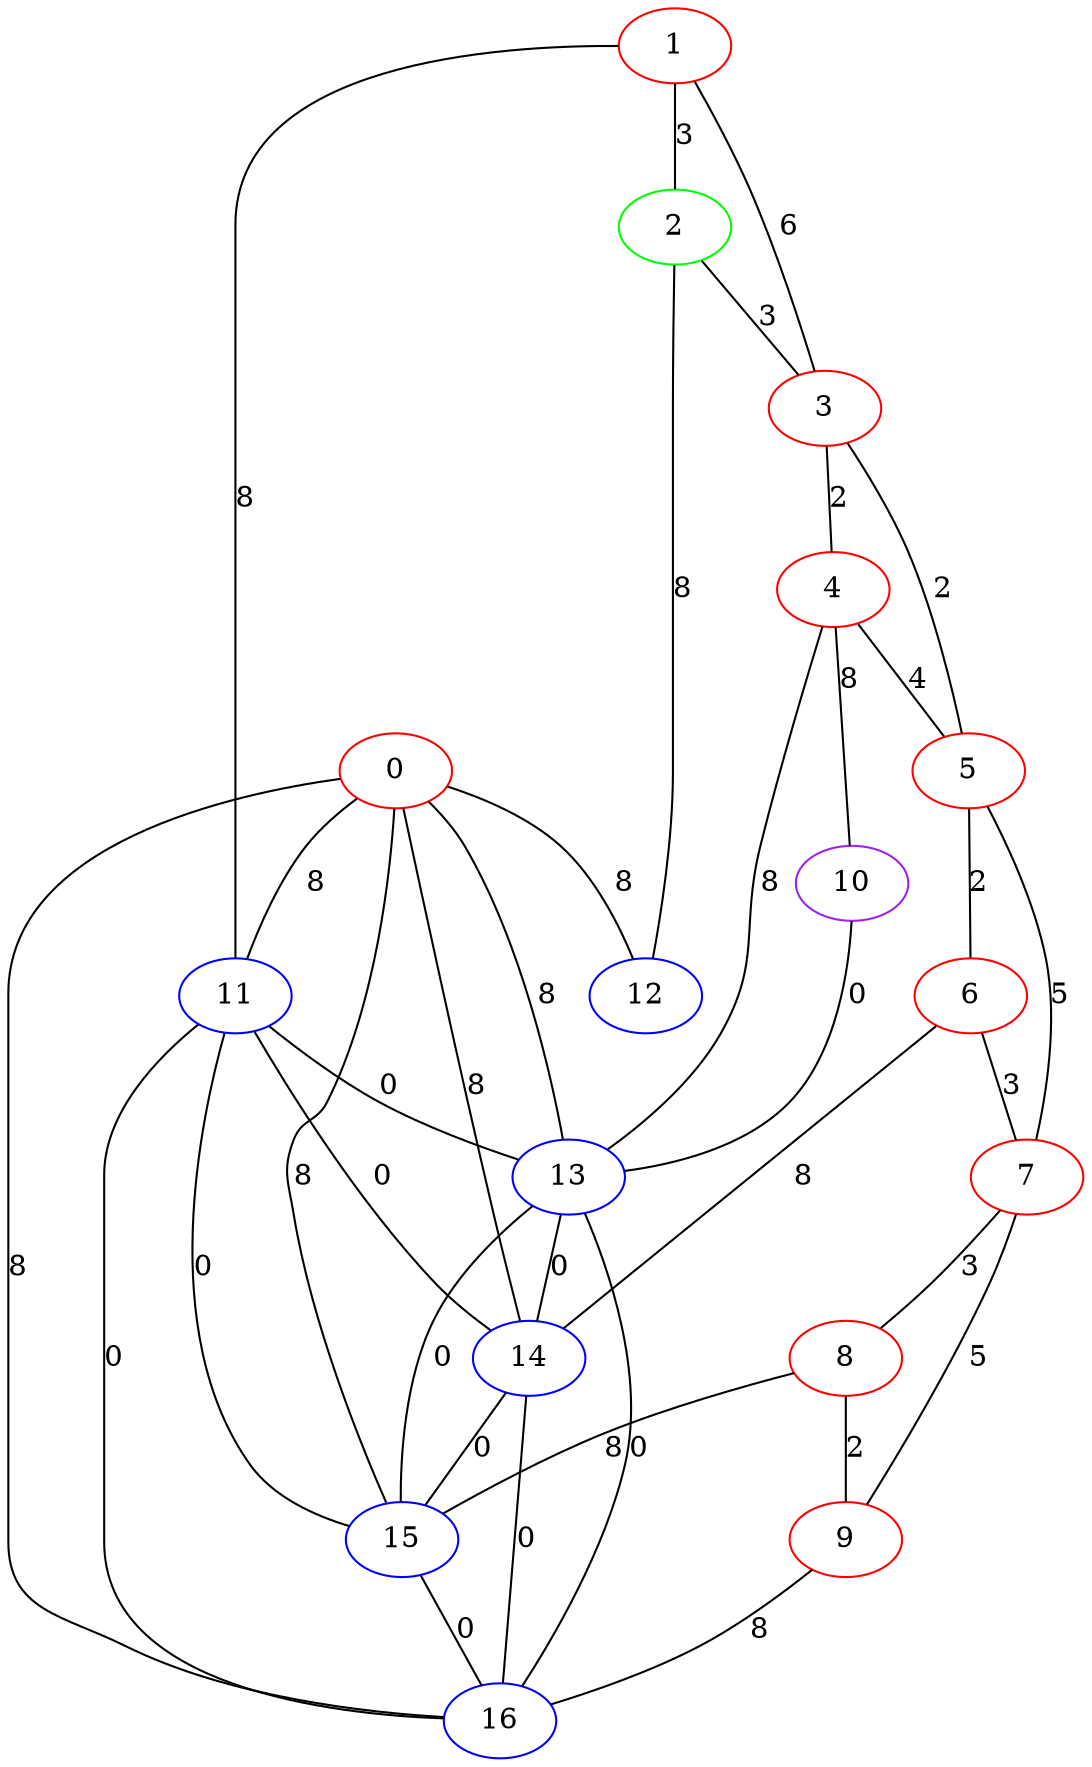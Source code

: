 graph "" {
0 [color=red, weight=1];
1 [color=red, weight=1];
2 [color=green, weight=2];
3 [color=red, weight=1];
4 [color=red, weight=1];
5 [color=red, weight=1];
6 [color=red, weight=1];
7 [color=red, weight=1];
8 [color=red, weight=1];
9 [color=red, weight=1];
10 [color=purple, weight=4];
11 [color=blue, weight=3];
12 [color=blue, weight=3];
13 [color=blue, weight=3];
14 [color=blue, weight=3];
15 [color=blue, weight=3];
16 [color=blue, weight=3];
0 -- 11  [key=0, label=8];
0 -- 12  [key=0, label=8];
0 -- 13  [key=0, label=8];
0 -- 14  [key=0, label=8];
0 -- 15  [key=0, label=8];
0 -- 16  [key=0, label=8];
1 -- 11  [key=0, label=8];
1 -- 2  [key=0, label=3];
1 -- 3  [key=0, label=6];
2 -- 3  [key=0, label=3];
2 -- 12  [key=0, label=8];
3 -- 4  [key=0, label=2];
3 -- 5  [key=0, label=2];
4 -- 10  [key=0, label=8];
4 -- 5  [key=0, label=4];
4 -- 13  [key=0, label=8];
5 -- 6  [key=0, label=2];
5 -- 7  [key=0, label=5];
6 -- 14  [key=0, label=8];
6 -- 7  [key=0, label=3];
7 -- 8  [key=0, label=3];
7 -- 9  [key=0, label=5];
8 -- 9  [key=0, label=2];
8 -- 15  [key=0, label=8];
9 -- 16  [key=0, label=8];
10 -- 13  [key=0, label=0];
11 -- 13  [key=0, label=0];
11 -- 14  [key=0, label=0];
11 -- 15  [key=0, label=0];
11 -- 16  [key=0, label=0];
13 -- 14  [key=0, label=0];
13 -- 15  [key=0, label=0];
13 -- 16  [key=0, label=0];
14 -- 15  [key=0, label=0];
14 -- 16  [key=0, label=0];
15 -- 16  [key=0, label=0];
}

